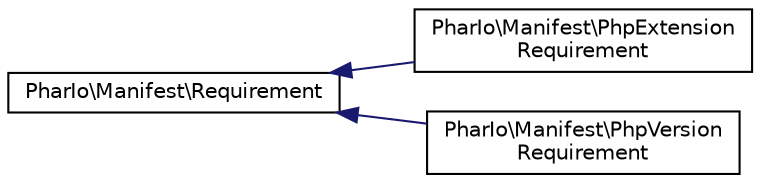 digraph "Graphical Class Hierarchy"
{
  edge [fontname="Helvetica",fontsize="10",labelfontname="Helvetica",labelfontsize="10"];
  node [fontname="Helvetica",fontsize="10",shape=record];
  rankdir="LR";
  Node0 [label="PharIo\\Manifest\\Requirement",height=0.2,width=0.4,color="black", fillcolor="white", style="filled",URL="$interfacePharIo_1_1Manifest_1_1Requirement.html"];
  Node0 -> Node1 [dir="back",color="midnightblue",fontsize="10",style="solid",fontname="Helvetica"];
  Node1 [label="PharIo\\Manifest\\PhpExtension\lRequirement",height=0.2,width=0.4,color="black", fillcolor="white", style="filled",URL="$classPharIo_1_1Manifest_1_1PhpExtensionRequirement.html"];
  Node0 -> Node2 [dir="back",color="midnightblue",fontsize="10",style="solid",fontname="Helvetica"];
  Node2 [label="PharIo\\Manifest\\PhpVersion\lRequirement",height=0.2,width=0.4,color="black", fillcolor="white", style="filled",URL="$classPharIo_1_1Manifest_1_1PhpVersionRequirement.html"];
}

